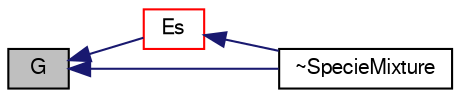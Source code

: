 digraph "G"
{
  bgcolor="transparent";
  edge [fontname="FreeSans",fontsize="10",labelfontname="FreeSans",labelfontsize="10"];
  node [fontname="FreeSans",fontsize="10",shape=record];
  rankdir="LR";
  Node207 [label="G",height=0.2,width=0.4,color="black", fillcolor="grey75", style="filled", fontcolor="black"];
  Node207 -> Node208 [dir="back",color="midnightblue",fontsize="10",style="solid",fontname="FreeSans"];
  Node208 [label="Es",height=0.2,width=0.4,color="red",URL="$a30158.html#aae96954a718ba05ac44318a4200eb4ac",tooltip="Sensible internal energy [J/kg]. "];
  Node208 -> Node218 [dir="back",color="midnightblue",fontsize="10",style="solid",fontname="FreeSans"];
  Node218 [label="~SpecieMixture",height=0.2,width=0.4,color="black",URL="$a30158.html#a149d8c2fb446e76144898dd6cadef2de",tooltip="Destructor. "];
  Node207 -> Node218 [dir="back",color="midnightblue",fontsize="10",style="solid",fontname="FreeSans"];
}
